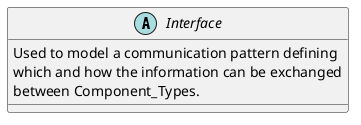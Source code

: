 @startuml

abstract class Interface
{
  Used to model a communication pattern defining
  which and how the information can be exchanged
  between Component_Types.  
}

@enduml